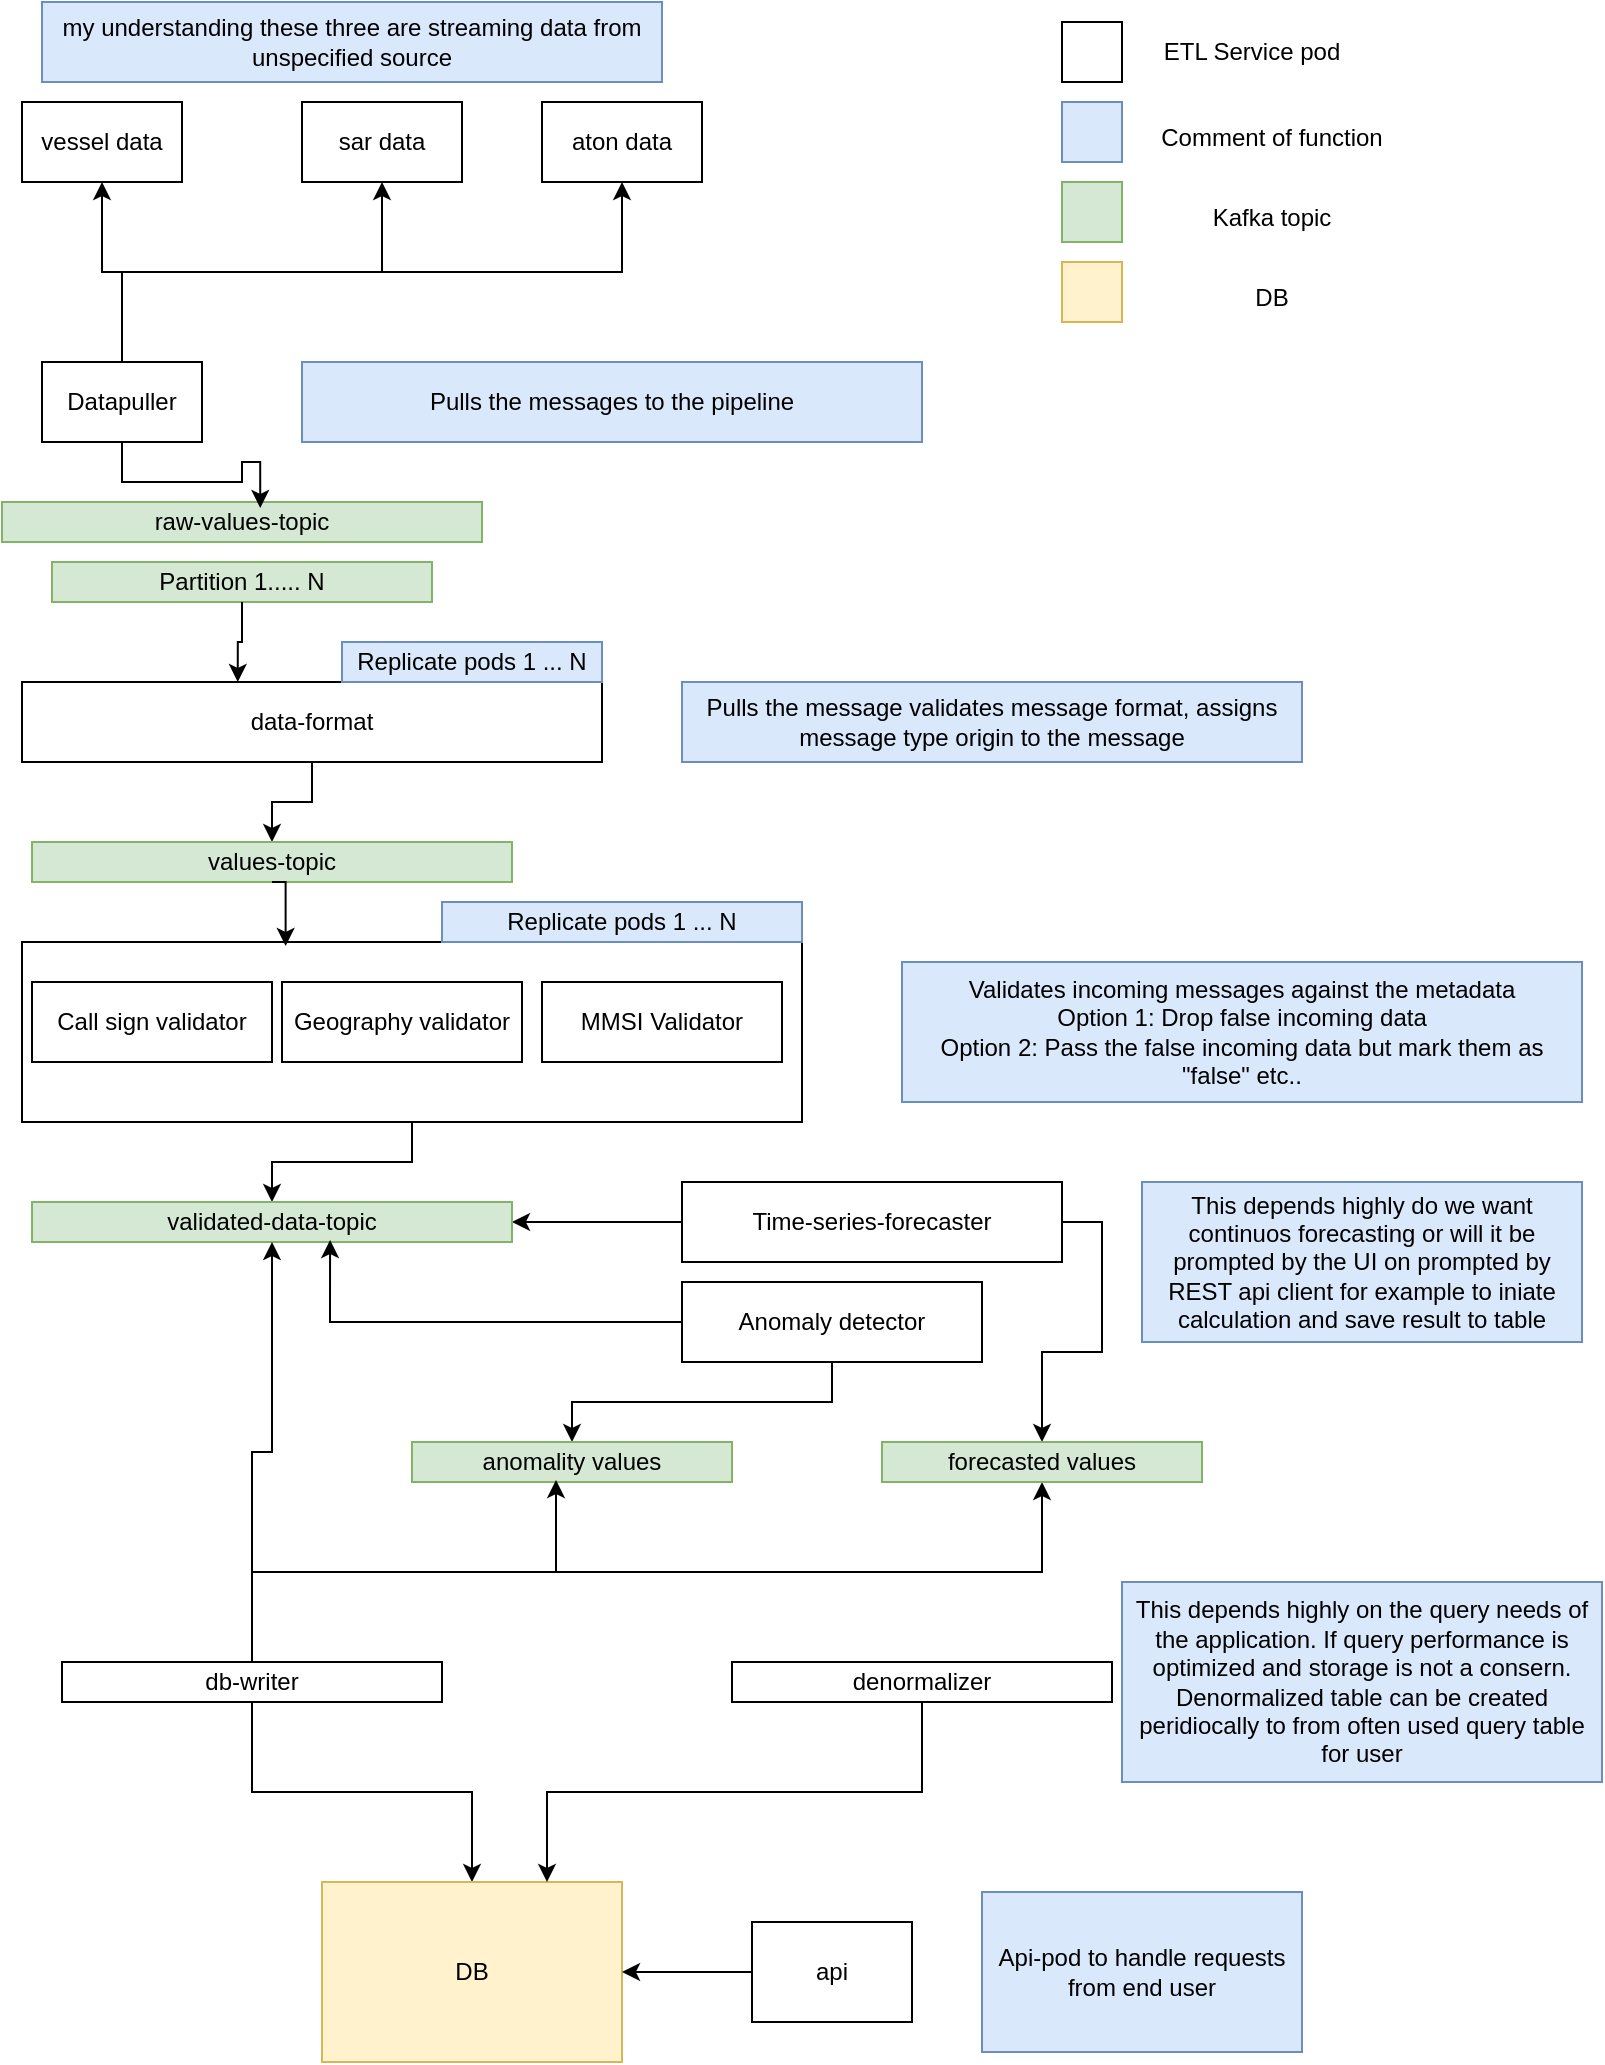 <mxfile version="26.1.1">
  <diagram name="Page-1" id="8XMUS-ZbZdpERoQennf1">
    <mxGraphModel dx="3354" dy="1175" grid="1" gridSize="10" guides="1" tooltips="1" connect="1" arrows="1" fold="1" page="1" pageScale="1" pageWidth="850" pageHeight="1100" math="0" shadow="0">
      <root>
        <mxCell id="0" />
        <mxCell id="1" parent="0" />
        <mxCell id="_XMfV1x2-SRP0HOv2jQQ-1" value="vessel data" style="rounded=0;whiteSpace=wrap;html=1;" vertex="1" parent="1">
          <mxGeometry x="60" y="70" width="80" height="40" as="geometry" />
        </mxCell>
        <mxCell id="_XMfV1x2-SRP0HOv2jQQ-2" value="sar data" style="rounded=0;whiteSpace=wrap;html=1;" vertex="1" parent="1">
          <mxGeometry x="200" y="70" width="80" height="40" as="geometry" />
        </mxCell>
        <mxCell id="_XMfV1x2-SRP0HOv2jQQ-3" value="aton data" style="rounded=0;whiteSpace=wrap;html=1;" vertex="1" parent="1">
          <mxGeometry x="320" y="70" width="80" height="40" as="geometry" />
        </mxCell>
        <mxCell id="_XMfV1x2-SRP0HOv2jQQ-6" style="edgeStyle=orthogonalEdgeStyle;rounded=0;orthogonalLoop=1;jettySize=auto;html=1;exitX=0.5;exitY=0;exitDx=0;exitDy=0;entryX=0.5;entryY=1;entryDx=0;entryDy=0;" edge="1" parent="1" source="_XMfV1x2-SRP0HOv2jQQ-4" target="_XMfV1x2-SRP0HOv2jQQ-1">
          <mxGeometry relative="1" as="geometry" />
        </mxCell>
        <mxCell id="_XMfV1x2-SRP0HOv2jQQ-7" style="edgeStyle=orthogonalEdgeStyle;rounded=0;orthogonalLoop=1;jettySize=auto;html=1;exitX=0.5;exitY=0;exitDx=0;exitDy=0;entryX=0.5;entryY=1;entryDx=0;entryDy=0;" edge="1" parent="1" source="_XMfV1x2-SRP0HOv2jQQ-4" target="_XMfV1x2-SRP0HOv2jQQ-2">
          <mxGeometry relative="1" as="geometry" />
        </mxCell>
        <mxCell id="_XMfV1x2-SRP0HOv2jQQ-8" style="edgeStyle=orthogonalEdgeStyle;rounded=0;orthogonalLoop=1;jettySize=auto;html=1;exitX=0.75;exitY=0;exitDx=0;exitDy=0;entryX=0.5;entryY=1;entryDx=0;entryDy=0;" edge="1" parent="1" source="_XMfV1x2-SRP0HOv2jQQ-4" target="_XMfV1x2-SRP0HOv2jQQ-3">
          <mxGeometry relative="1" as="geometry">
            <Array as="points">
              <mxPoint x="110" y="200" />
              <mxPoint x="110" y="155" />
              <mxPoint x="360" y="155" />
            </Array>
          </mxGeometry>
        </mxCell>
        <mxCell id="_XMfV1x2-SRP0HOv2jQQ-4" value="Datapuller" style="rounded=0;whiteSpace=wrap;html=1;" vertex="1" parent="1">
          <mxGeometry x="70" y="200" width="80" height="40" as="geometry" />
        </mxCell>
        <mxCell id="_XMfV1x2-SRP0HOv2jQQ-5" value="raw-values-topic" style="rounded=0;whiteSpace=wrap;html=1;fillColor=#d5e8d4;strokeColor=#82b366;" vertex="1" parent="1">
          <mxGeometry x="50" y="270" width="240" height="20" as="geometry" />
        </mxCell>
        <mxCell id="_XMfV1x2-SRP0HOv2jQQ-9" value="Pulls the messages to the pipeline" style="rounded=0;whiteSpace=wrap;html=1;fillColor=#dae8fc;strokeColor=#6c8ebf;" vertex="1" parent="1">
          <mxGeometry x="200" y="200" width="310" height="40" as="geometry" />
        </mxCell>
        <mxCell id="_XMfV1x2-SRP0HOv2jQQ-26" style="edgeStyle=orthogonalEdgeStyle;rounded=0;orthogonalLoop=1;jettySize=auto;html=1;exitX=0.5;exitY=1;exitDx=0;exitDy=0;entryX=0.5;entryY=0;entryDx=0;entryDy=0;" edge="1" parent="1" source="_XMfV1x2-SRP0HOv2jQQ-11" target="_XMfV1x2-SRP0HOv2jQQ-25">
          <mxGeometry relative="1" as="geometry" />
        </mxCell>
        <mxCell id="_XMfV1x2-SRP0HOv2jQQ-11" value="&lt;div&gt;&lt;br&gt;&lt;/div&gt;&lt;div&gt;&lt;br&gt;&lt;/div&gt;" style="rounded=0;whiteSpace=wrap;html=1;" vertex="1" parent="1">
          <mxGeometry x="60" y="490" width="390" height="90" as="geometry" />
        </mxCell>
        <mxCell id="_XMfV1x2-SRP0HOv2jQQ-36" style="edgeStyle=orthogonalEdgeStyle;rounded=0;orthogonalLoop=1;jettySize=auto;html=1;exitX=1;exitY=0.5;exitDx=0;exitDy=0;entryX=0.5;entryY=0;entryDx=0;entryDy=0;" edge="1" parent="1" source="_XMfV1x2-SRP0HOv2jQQ-12" target="_XMfV1x2-SRP0HOv2jQQ-35">
          <mxGeometry relative="1" as="geometry" />
        </mxCell>
        <mxCell id="_XMfV1x2-SRP0HOv2jQQ-12" value="Time-series-forecaster" style="rounded=0;whiteSpace=wrap;html=1;" vertex="1" parent="1">
          <mxGeometry x="390" y="610" width="190" height="40" as="geometry" />
        </mxCell>
        <mxCell id="_XMfV1x2-SRP0HOv2jQQ-34" style="edgeStyle=orthogonalEdgeStyle;rounded=0;orthogonalLoop=1;jettySize=auto;html=1;entryX=0.5;entryY=0;entryDx=0;entryDy=0;" edge="1" parent="1" source="_XMfV1x2-SRP0HOv2jQQ-13" target="_XMfV1x2-SRP0HOv2jQQ-32">
          <mxGeometry relative="1" as="geometry" />
        </mxCell>
        <mxCell id="_XMfV1x2-SRP0HOv2jQQ-13" value="Anomaly detector" style="rounded=0;whiteSpace=wrap;html=1;" vertex="1" parent="1">
          <mxGeometry x="390" y="660" width="150" height="40" as="geometry" />
        </mxCell>
        <mxCell id="_XMfV1x2-SRP0HOv2jQQ-15" value="Partition 1..... N" style="rounded=0;whiteSpace=wrap;html=1;fillColor=#d5e8d4;strokeColor=#82b366;" vertex="1" parent="1">
          <mxGeometry x="75" y="300" width="190" height="20" as="geometry" />
        </mxCell>
        <mxCell id="_XMfV1x2-SRP0HOv2jQQ-18" style="edgeStyle=orthogonalEdgeStyle;rounded=0;orthogonalLoop=1;jettySize=auto;html=1;exitX=0;exitY=0.5;exitDx=0;exitDy=0;entryX=1;entryY=0.5;entryDx=0;entryDy=0;" edge="1" parent="1" source="_XMfV1x2-SRP0HOv2jQQ-12" target="_XMfV1x2-SRP0HOv2jQQ-25">
          <mxGeometry relative="1" as="geometry">
            <mxPoint x="360" y="370" as="targetPoint" />
          </mxGeometry>
        </mxCell>
        <mxCell id="_XMfV1x2-SRP0HOv2jQQ-14" value="Call sign validator" style="rounded=0;whiteSpace=wrap;html=1;" vertex="1" parent="1">
          <mxGeometry x="65" y="510" width="120" height="40" as="geometry" />
        </mxCell>
        <mxCell id="_XMfV1x2-SRP0HOv2jQQ-24" value="&lt;div&gt;Validates incoming messages against the metadata&lt;/div&gt;&lt;div&gt;Option 1: Drop false incoming data&lt;/div&gt;&lt;div&gt;Option 2: Pass the false incoming data but mark them as &quot;false&quot; etc..&lt;/div&gt;" style="rounded=0;whiteSpace=wrap;html=1;fillColor=#dae8fc;strokeColor=#6c8ebf;" vertex="1" parent="1">
          <mxGeometry x="500" y="500" width="340" height="70" as="geometry" />
        </mxCell>
        <mxCell id="_XMfV1x2-SRP0HOv2jQQ-25" value="validated-data-topic" style="rounded=0;whiteSpace=wrap;html=1;fillColor=#d5e8d4;strokeColor=#82b366;" vertex="1" parent="1">
          <mxGeometry x="65" y="620" width="240" height="20" as="geometry" />
        </mxCell>
        <mxCell id="_XMfV1x2-SRP0HOv2jQQ-31" style="edgeStyle=orthogonalEdgeStyle;rounded=0;orthogonalLoop=1;jettySize=auto;html=1;entryX=0.5;entryY=1;entryDx=0;entryDy=0;" edge="1" parent="1" source="_XMfV1x2-SRP0HOv2jQQ-29" target="_XMfV1x2-SRP0HOv2jQQ-25">
          <mxGeometry relative="1" as="geometry" />
        </mxCell>
        <mxCell id="_XMfV1x2-SRP0HOv2jQQ-66" style="edgeStyle=orthogonalEdgeStyle;rounded=0;orthogonalLoop=1;jettySize=auto;html=1;exitX=0.5;exitY=1;exitDx=0;exitDy=0;" edge="1" parent="1" source="_XMfV1x2-SRP0HOv2jQQ-29" target="_XMfV1x2-SRP0HOv2jQQ-65">
          <mxGeometry relative="1" as="geometry" />
        </mxCell>
        <mxCell id="_XMfV1x2-SRP0HOv2jQQ-74" style="edgeStyle=orthogonalEdgeStyle;rounded=0;orthogonalLoop=1;jettySize=auto;html=1;exitX=0.5;exitY=0;exitDx=0;exitDy=0;" edge="1" parent="1" source="_XMfV1x2-SRP0HOv2jQQ-29" target="_XMfV1x2-SRP0HOv2jQQ-35">
          <mxGeometry relative="1" as="geometry" />
        </mxCell>
        <mxCell id="_XMfV1x2-SRP0HOv2jQQ-29" value="db-writer" style="rounded=0;whiteSpace=wrap;html=1;" vertex="1" parent="1">
          <mxGeometry x="80" y="850" width="190" height="20" as="geometry" />
        </mxCell>
        <mxCell id="_XMfV1x2-SRP0HOv2jQQ-32" value="anomality values" style="rounded=0;whiteSpace=wrap;html=1;fillColor=#d5e8d4;strokeColor=#82b366;" vertex="1" parent="1">
          <mxGeometry x="255" y="740" width="160" height="20" as="geometry" />
        </mxCell>
        <mxCell id="_XMfV1x2-SRP0HOv2jQQ-33" style="edgeStyle=orthogonalEdgeStyle;rounded=0;orthogonalLoop=1;jettySize=auto;html=1;entryX=0.621;entryY=0.95;entryDx=0;entryDy=0;entryPerimeter=0;" edge="1" parent="1" source="_XMfV1x2-SRP0HOv2jQQ-13" target="_XMfV1x2-SRP0HOv2jQQ-25">
          <mxGeometry relative="1" as="geometry" />
        </mxCell>
        <mxCell id="_XMfV1x2-SRP0HOv2jQQ-35" value="forecasted values" style="rounded=0;whiteSpace=wrap;html=1;fillColor=#d5e8d4;strokeColor=#82b366;" vertex="1" parent="1">
          <mxGeometry x="490" y="740" width="160" height="20" as="geometry" />
        </mxCell>
        <mxCell id="_XMfV1x2-SRP0HOv2jQQ-37" value="This depends highly do we want continuos forecasting or will it be prompted by the UI on prompted by REST api client for example to iniate calculation and save result to table" style="rounded=0;whiteSpace=wrap;html=1;fillColor=#dae8fc;strokeColor=#6c8ebf;" vertex="1" parent="1">
          <mxGeometry x="620" y="610" width="220" height="80" as="geometry" />
        </mxCell>
        <mxCell id="_XMfV1x2-SRP0HOv2jQQ-39" value="Geography validator" style="rounded=0;whiteSpace=wrap;html=1;" vertex="1" parent="1">
          <mxGeometry x="190" y="510" width="120" height="40" as="geometry" />
        </mxCell>
        <mxCell id="_XMfV1x2-SRP0HOv2jQQ-42" value="MMSI Validator" style="rounded=0;whiteSpace=wrap;html=1;" vertex="1" parent="1">
          <mxGeometry x="320" y="510" width="120" height="40" as="geometry" />
        </mxCell>
        <mxCell id="_XMfV1x2-SRP0HOv2jQQ-44" value="Replicate pods 1 ... N " style="rounded=0;whiteSpace=wrap;html=1;fillColor=#dae8fc;strokeColor=#6c8ebf;" vertex="1" parent="1">
          <mxGeometry x="270" y="470" width="180" height="20" as="geometry" />
        </mxCell>
        <mxCell id="_XMfV1x2-SRP0HOv2jQQ-46" style="edgeStyle=orthogonalEdgeStyle;rounded=0;orthogonalLoop=1;jettySize=auto;html=1;exitX=0.5;exitY=1;exitDx=0;exitDy=0;entryX=0.538;entryY=0.15;entryDx=0;entryDy=0;entryPerimeter=0;" edge="1" parent="1" source="_XMfV1x2-SRP0HOv2jQQ-4" target="_XMfV1x2-SRP0HOv2jQQ-5">
          <mxGeometry relative="1" as="geometry" />
        </mxCell>
        <mxCell id="_XMfV1x2-SRP0HOv2jQQ-54" style="edgeStyle=orthogonalEdgeStyle;rounded=0;orthogonalLoop=1;jettySize=auto;html=1;exitX=0.5;exitY=1;exitDx=0;exitDy=0;entryX=0.5;entryY=0;entryDx=0;entryDy=0;" edge="1" parent="1" source="_XMfV1x2-SRP0HOv2jQQ-47" target="_XMfV1x2-SRP0HOv2jQQ-50">
          <mxGeometry relative="1" as="geometry" />
        </mxCell>
        <mxCell id="_XMfV1x2-SRP0HOv2jQQ-47" value="data-format" style="rounded=0;whiteSpace=wrap;html=1;" vertex="1" parent="1">
          <mxGeometry x="60" y="360" width="290" height="40" as="geometry" />
        </mxCell>
        <mxCell id="_XMfV1x2-SRP0HOv2jQQ-48" value="Replicate pods 1 ... N " style="rounded=0;whiteSpace=wrap;html=1;fillColor=#dae8fc;strokeColor=#6c8ebf;" vertex="1" parent="1">
          <mxGeometry x="220" y="340" width="130" height="20" as="geometry" />
        </mxCell>
        <mxCell id="_XMfV1x2-SRP0HOv2jQQ-49" style="edgeStyle=orthogonalEdgeStyle;rounded=0;orthogonalLoop=1;jettySize=auto;html=1;exitX=0.5;exitY=1;exitDx=0;exitDy=0;entryX=0.372;entryY=0;entryDx=0;entryDy=0;entryPerimeter=0;" edge="1" parent="1" source="_XMfV1x2-SRP0HOv2jQQ-15" target="_XMfV1x2-SRP0HOv2jQQ-47">
          <mxGeometry relative="1" as="geometry" />
        </mxCell>
        <mxCell id="_XMfV1x2-SRP0HOv2jQQ-50" value="values-topic" style="rounded=0;whiteSpace=wrap;html=1;fillColor=#d5e8d4;strokeColor=#82b366;" vertex="1" parent="1">
          <mxGeometry x="65" y="440" width="240" height="20" as="geometry" />
        </mxCell>
        <mxCell id="_XMfV1x2-SRP0HOv2jQQ-52" value="Pulls the message validates message format, assigns message type origin to the message" style="rounded=0;whiteSpace=wrap;html=1;fillColor=#dae8fc;strokeColor=#6c8ebf;" vertex="1" parent="1">
          <mxGeometry x="390" y="360" width="310" height="40" as="geometry" />
        </mxCell>
        <mxCell id="_XMfV1x2-SRP0HOv2jQQ-53" style="edgeStyle=orthogonalEdgeStyle;rounded=0;orthogonalLoop=1;jettySize=auto;html=1;exitX=0.5;exitY=1;exitDx=0;exitDy=0;entryX=0.338;entryY=0.022;entryDx=0;entryDy=0;entryPerimeter=0;" edge="1" parent="1" source="_XMfV1x2-SRP0HOv2jQQ-50" target="_XMfV1x2-SRP0HOv2jQQ-11">
          <mxGeometry relative="1" as="geometry" />
        </mxCell>
        <mxCell id="_XMfV1x2-SRP0HOv2jQQ-55" value="" style="rounded=0;whiteSpace=wrap;html=1;" vertex="1" parent="1">
          <mxGeometry x="580" y="30" width="30" height="30" as="geometry" />
        </mxCell>
        <mxCell id="_XMfV1x2-SRP0HOv2jQQ-58" value="ETL Service pod" style="text;html=1;align=center;verticalAlign=middle;whiteSpace=wrap;rounded=0;" vertex="1" parent="1">
          <mxGeometry x="620" y="35" width="110" height="20" as="geometry" />
        </mxCell>
        <mxCell id="_XMfV1x2-SRP0HOv2jQQ-59" value="" style="rounded=0;whiteSpace=wrap;html=1;fillColor=#dae8fc;strokeColor=#6c8ebf;" vertex="1" parent="1">
          <mxGeometry x="580" y="70" width="30" height="30" as="geometry" />
        </mxCell>
        <mxCell id="_XMfV1x2-SRP0HOv2jQQ-60" value="Comment of function" style="text;html=1;align=center;verticalAlign=middle;whiteSpace=wrap;rounded=0;" vertex="1" parent="1">
          <mxGeometry x="620" y="75" width="130" height="25" as="geometry" />
        </mxCell>
        <mxCell id="_XMfV1x2-SRP0HOv2jQQ-61" value="" style="rounded=0;whiteSpace=wrap;html=1;fillColor=#d5e8d4;strokeColor=#82b366;" vertex="1" parent="1">
          <mxGeometry x="580" y="110" width="30" height="30" as="geometry" />
        </mxCell>
        <mxCell id="_XMfV1x2-SRP0HOv2jQQ-62" value="Kafka topic" style="text;html=1;align=center;verticalAlign=middle;whiteSpace=wrap;rounded=0;" vertex="1" parent="1">
          <mxGeometry x="620" y="115" width="130" height="25" as="geometry" />
        </mxCell>
        <mxCell id="_XMfV1x2-SRP0HOv2jQQ-63" value="" style="rounded=0;whiteSpace=wrap;html=1;fillColor=#fff2cc;strokeColor=#d6b656;" vertex="1" parent="1">
          <mxGeometry x="580" y="150" width="30" height="30" as="geometry" />
        </mxCell>
        <mxCell id="_XMfV1x2-SRP0HOv2jQQ-64" value="DB" style="text;html=1;align=center;verticalAlign=middle;whiteSpace=wrap;rounded=0;" vertex="1" parent="1">
          <mxGeometry x="620" y="155" width="130" height="25" as="geometry" />
        </mxCell>
        <mxCell id="_XMfV1x2-SRP0HOv2jQQ-65" value="DB" style="rounded=0;whiteSpace=wrap;html=1;fillColor=#fff2cc;strokeColor=#d6b656;" vertex="1" parent="1">
          <mxGeometry x="210" y="960" width="150" height="90" as="geometry" />
        </mxCell>
        <mxCell id="_XMfV1x2-SRP0HOv2jQQ-68" style="edgeStyle=orthogonalEdgeStyle;rounded=0;orthogonalLoop=1;jettySize=auto;html=1;exitX=0.5;exitY=1;exitDx=0;exitDy=0;entryX=0.75;entryY=0;entryDx=0;entryDy=0;" edge="1" parent="1" source="_XMfV1x2-SRP0HOv2jQQ-67" target="_XMfV1x2-SRP0HOv2jQQ-65">
          <mxGeometry relative="1" as="geometry" />
        </mxCell>
        <mxCell id="_XMfV1x2-SRP0HOv2jQQ-67" value="denormalizer" style="rounded=0;whiteSpace=wrap;html=1;" vertex="1" parent="1">
          <mxGeometry x="415" y="850" width="190" height="20" as="geometry" />
        </mxCell>
        <mxCell id="_XMfV1x2-SRP0HOv2jQQ-69" value="This depends highly on the query needs of the application. If query performance is optimized and storage is not a consern. Denormalized table can be created peridiocally to from often used query table for user" style="rounded=0;whiteSpace=wrap;html=1;fillColor=#dae8fc;strokeColor=#6c8ebf;" vertex="1" parent="1">
          <mxGeometry x="610" y="810" width="240" height="100" as="geometry" />
        </mxCell>
        <mxCell id="_XMfV1x2-SRP0HOv2jQQ-71" style="edgeStyle=orthogonalEdgeStyle;rounded=0;orthogonalLoop=1;jettySize=auto;html=1;exitX=0;exitY=0.5;exitDx=0;exitDy=0;entryX=1;entryY=0.5;entryDx=0;entryDy=0;" edge="1" parent="1" source="_XMfV1x2-SRP0HOv2jQQ-70" target="_XMfV1x2-SRP0HOv2jQQ-65">
          <mxGeometry relative="1" as="geometry" />
        </mxCell>
        <mxCell id="_XMfV1x2-SRP0HOv2jQQ-70" value="api" style="rounded=0;whiteSpace=wrap;html=1;" vertex="1" parent="1">
          <mxGeometry x="425" y="980" width="80" height="50" as="geometry" />
        </mxCell>
        <mxCell id="_XMfV1x2-SRP0HOv2jQQ-72" value="Api-pod to handle requests from end user" style="rounded=0;whiteSpace=wrap;html=1;fillColor=#dae8fc;strokeColor=#6c8ebf;" vertex="1" parent="1">
          <mxGeometry x="540" y="965" width="160" height="80" as="geometry" />
        </mxCell>
        <mxCell id="_XMfV1x2-SRP0HOv2jQQ-73" style="edgeStyle=orthogonalEdgeStyle;rounded=0;orthogonalLoop=1;jettySize=auto;html=1;exitX=0.5;exitY=0;exitDx=0;exitDy=0;entryX=0.45;entryY=0.95;entryDx=0;entryDy=0;entryPerimeter=0;" edge="1" parent="1" source="_XMfV1x2-SRP0HOv2jQQ-29" target="_XMfV1x2-SRP0HOv2jQQ-32">
          <mxGeometry relative="1" as="geometry" />
        </mxCell>
        <mxCell id="_XMfV1x2-SRP0HOv2jQQ-75" value="my understanding these three are streaming data from unspecified source" style="rounded=0;whiteSpace=wrap;html=1;fillColor=#dae8fc;strokeColor=#6c8ebf;" vertex="1" parent="1">
          <mxGeometry x="70" y="20" width="310" height="40" as="geometry" />
        </mxCell>
      </root>
    </mxGraphModel>
  </diagram>
</mxfile>
